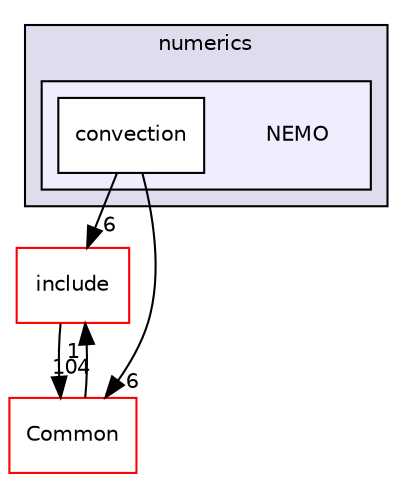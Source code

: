 digraph "SU2_CFD/src/numerics/NEMO" {
  compound=true
  node [ fontsize="10", fontname="Helvetica"];
  edge [ labelfontsize="10", labelfontname="Helvetica"];
  subgraph clusterdir_28ed81e72bcc2d8001c2a1104e4c8ee3 {
    graph [ bgcolor="#ddddee", pencolor="black", label="numerics" fontname="Helvetica", fontsize="10", URL="dir_28ed81e72bcc2d8001c2a1104e4c8ee3.html"]
  subgraph clusterdir_4b4e9b6e9bfd5041382278429e8f81da {
    graph [ bgcolor="#eeeeff", pencolor="black", label="" URL="dir_4b4e9b6e9bfd5041382278429e8f81da.html"];
    dir_4b4e9b6e9bfd5041382278429e8f81da [shape=plaintext label="NEMO"];
    dir_dc326111b0a6697aa44e9dd30d5bd1a7 [shape=box label="convection" color="black" fillcolor="white" style="filled" URL="dir_dc326111b0a6697aa44e9dd30d5bd1a7.html"];
  }
  }
  dir_3b735dd5547717c34264cbbbba892a8a [shape=box label="include" fillcolor="white" style="filled" color="red" URL="dir_3b735dd5547717c34264cbbbba892a8a.html"];
  dir_4ab6b4cc6a7edbff49100e9123df213f [shape=box label="Common" fillcolor="white" style="filled" color="red" URL="dir_4ab6b4cc6a7edbff49100e9123df213f.html"];
  dir_3b735dd5547717c34264cbbbba892a8a->dir_4ab6b4cc6a7edbff49100e9123df213f [headlabel="104", labeldistance=1.5 headhref="dir_000034_000000.html"];
  dir_4ab6b4cc6a7edbff49100e9123df213f->dir_3b735dd5547717c34264cbbbba892a8a [headlabel="1", labeldistance=1.5 headhref="dir_000000_000034.html"];
  dir_dc326111b0a6697aa44e9dd30d5bd1a7->dir_3b735dd5547717c34264cbbbba892a8a [headlabel="6", labeldistance=1.5 headhref="dir_000081_000034.html"];
  dir_dc326111b0a6697aa44e9dd30d5bd1a7->dir_4ab6b4cc6a7edbff49100e9123df213f [headlabel="6", labeldistance=1.5 headhref="dir_000081_000000.html"];
}
